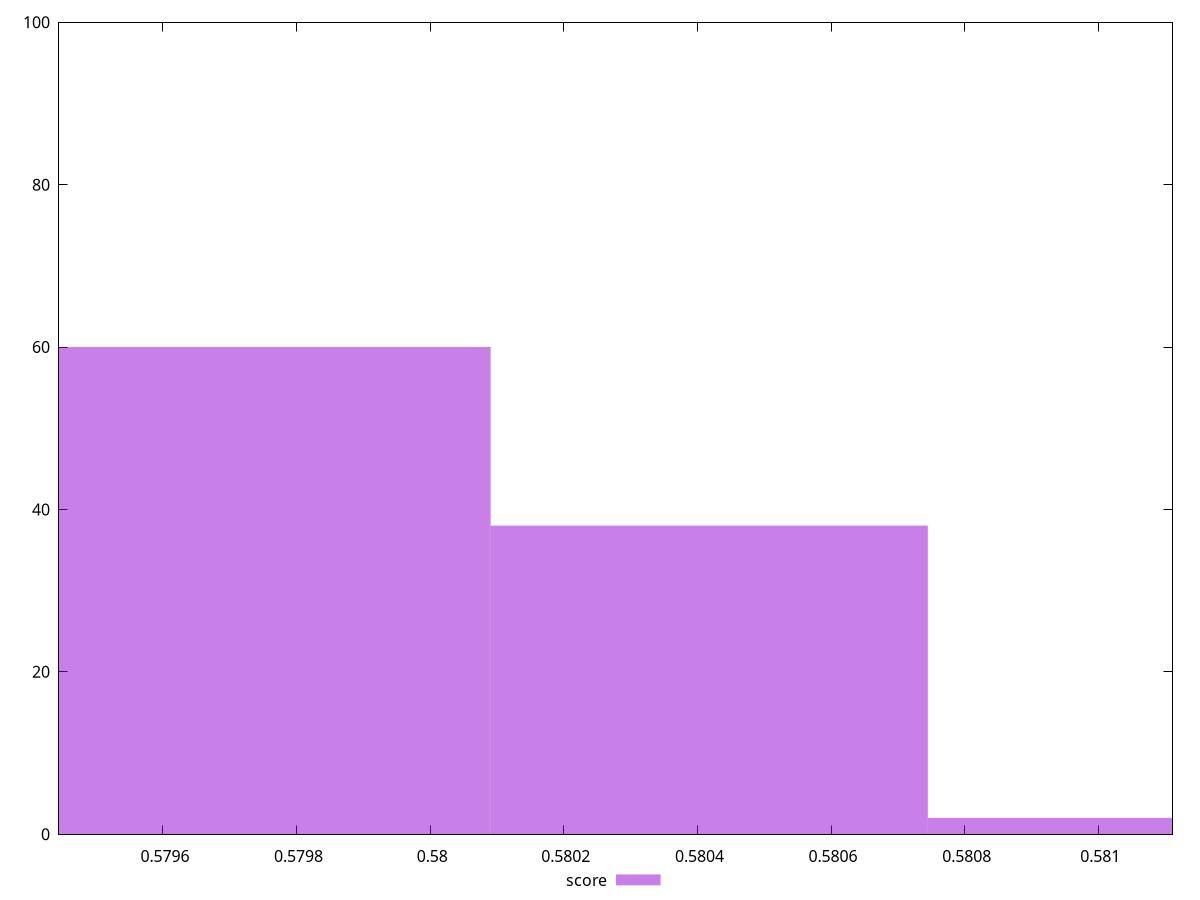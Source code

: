 reset

$score <<EOF
0.5797633458875855 60
0.5804177063231245 38
0.5810720667586635 2
EOF

set key outside below
set boxwidth 0.0006543604355390355
set xrange [0.5794444444444444:0.5811111111111111]
set yrange [0:100]
set style fill transparent solid 0.5 noborder
set terminal svg size 640, 490 enhanced background rgb 'white'
set output "report_00007_2020-12-11T15:55:29.892Z/uses-rel-preload/samples/pages+cached+nointeractive/score/histogram.svg"

plot $score title "score" with boxes

reset
